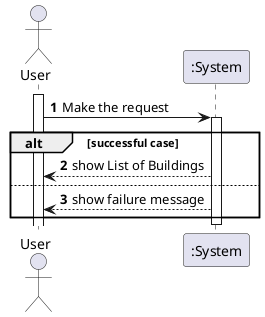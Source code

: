 @startuml
autonumber
'hide footbox
actor "User" as user

participant ":System" as sys

activate user

user -> sys: Make the request
activate sys

alt successful case
    sys --> user: show List of Buildings
else
    sys --> user: show failure message
end
deactivate sys
@enduml